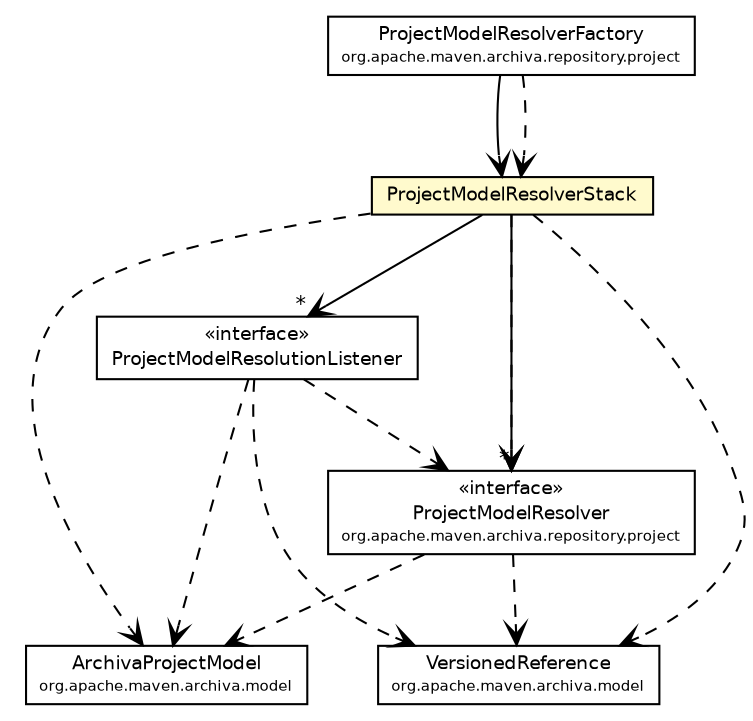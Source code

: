 #!/usr/local/bin/dot
#
# Class diagram 
# Generated by UmlGraph version 4.6 (http://www.spinellis.gr/sw/umlgraph)
#

digraph G {
	edge [fontname="Helvetica",fontsize=10,labelfontname="Helvetica",labelfontsize=10];
	node [fontname="Helvetica",fontsize=10,shape=plaintext];
	// org.apache.maven.archiva.repository.project.ProjectModelResolverFactory
	c71939 [label=<<table border="0" cellborder="1" cellspacing="0" cellpadding="2" port="p" href="../ProjectModelResolverFactory.html">
		<tr><td><table border="0" cellspacing="0" cellpadding="1">
			<tr><td> ProjectModelResolverFactory </td></tr>
			<tr><td><font point-size="7.0"> org.apache.maven.archiva.repository.project </font></td></tr>
		</table></td></tr>
		</table>>, fontname="Helvetica", fontcolor="black", fontsize=9.0];
	// org.apache.maven.archiva.repository.project.ProjectModelResolver
	c71940 [label=<<table border="0" cellborder="1" cellspacing="0" cellpadding="2" port="p" href="../ProjectModelResolver.html">
		<tr><td><table border="0" cellspacing="0" cellpadding="1">
			<tr><td> &laquo;interface&raquo; </td></tr>
			<tr><td> ProjectModelResolver </td></tr>
			<tr><td><font point-size="7.0"> org.apache.maven.archiva.repository.project </font></td></tr>
		</table></td></tr>
		</table>>, fontname="Helvetica", fontcolor="black", fontsize=9.0];
	// org.apache.maven.archiva.repository.project.resolvers.ProjectModelResolverStack
	c71948 [label=<<table border="0" cellborder="1" cellspacing="0" cellpadding="2" port="p" bgcolor="lemonChiffon" href="./ProjectModelResolverStack.html">
		<tr><td><table border="0" cellspacing="0" cellpadding="1">
			<tr><td> ProjectModelResolverStack </td></tr>
		</table></td></tr>
		</table>>, fontname="Helvetica", fontcolor="black", fontsize=9.0];
	// org.apache.maven.archiva.repository.project.resolvers.ProjectModelResolutionListener
	c71949 [label=<<table border="0" cellborder="1" cellspacing="0" cellpadding="2" port="p" href="./ProjectModelResolutionListener.html">
		<tr><td><table border="0" cellspacing="0" cellpadding="1">
			<tr><td> &laquo;interface&raquo; </td></tr>
			<tr><td> ProjectModelResolutionListener </td></tr>
		</table></td></tr>
		</table>>, fontname="Helvetica", fontcolor="black", fontsize=9.0];
	// org.apache.maven.archiva.repository.project.ProjectModelResolverFactory NAVASSOC org.apache.maven.archiva.repository.project.resolvers.ProjectModelResolverStack
	c71939:p -> c71948:p [taillabel="", label="", headlabel="", fontname="Helvetica", fontcolor="black", fontsize=10.0, color="black", arrowhead=open];
	// org.apache.maven.archiva.repository.project.resolvers.ProjectModelResolverStack NAVASSOC org.apache.maven.archiva.repository.project.ProjectModelResolver
	c71948:p -> c71940:p [taillabel="", label="", headlabel="*", fontname="Helvetica", fontcolor="black", fontsize=10.0, color="black", arrowhead=open];
	// org.apache.maven.archiva.repository.project.resolvers.ProjectModelResolverStack NAVASSOC org.apache.maven.archiva.repository.project.resolvers.ProjectModelResolutionListener
	c71948:p -> c71949:p [taillabel="", label="", headlabel="*", fontname="Helvetica", fontcolor="black", fontsize=10.0, color="black", arrowhead=open];
	// org.apache.maven.archiva.repository.project.ProjectModelResolverFactory DEPEND org.apache.maven.archiva.repository.project.resolvers.ProjectModelResolverStack
	c71939:p -> c71948:p [taillabel="", label="", headlabel="", fontname="Helvetica", fontcolor="black", fontsize=10.0, color="black", arrowhead=open, style=dashed];
	// org.apache.maven.archiva.repository.project.ProjectModelResolver DEPEND org.apache.maven.archiva.model.ArchivaProjectModel
	c71940:p -> c72202:p [taillabel="", label="", headlabel="", fontname="Helvetica", fontcolor="black", fontsize=10.0, color="black", arrowhead=open, style=dashed];
	// org.apache.maven.archiva.repository.project.ProjectModelResolver DEPEND org.apache.maven.archiva.model.VersionedReference
	c71940:p -> c72203:p [taillabel="", label="", headlabel="", fontname="Helvetica", fontcolor="black", fontsize=10.0, color="black", arrowhead=open, style=dashed];
	// org.apache.maven.archiva.repository.project.resolvers.ProjectModelResolverStack DEPEND org.apache.maven.archiva.model.ArchivaProjectModel
	c71948:p -> c72202:p [taillabel="", label="", headlabel="", fontname="Helvetica", fontcolor="black", fontsize=10.0, color="black", arrowhead=open, style=dashed];
	// org.apache.maven.archiva.repository.project.resolvers.ProjectModelResolverStack DEPEND org.apache.maven.archiva.repository.project.ProjectModelResolver
	c71948:p -> c71940:p [taillabel="", label="", headlabel="", fontname="Helvetica", fontcolor="black", fontsize=10.0, color="black", arrowhead=open, style=dashed];
	// org.apache.maven.archiva.repository.project.resolvers.ProjectModelResolverStack DEPEND org.apache.maven.archiva.model.VersionedReference
	c71948:p -> c72203:p [taillabel="", label="", headlabel="", fontname="Helvetica", fontcolor="black", fontsize=10.0, color="black", arrowhead=open, style=dashed];
	// org.apache.maven.archiva.repository.project.resolvers.ProjectModelResolutionListener DEPEND org.apache.maven.archiva.model.ArchivaProjectModel
	c71949:p -> c72202:p [taillabel="", label="", headlabel="", fontname="Helvetica", fontcolor="black", fontsize=10.0, color="black", arrowhead=open, style=dashed];
	// org.apache.maven.archiva.repository.project.resolvers.ProjectModelResolutionListener DEPEND org.apache.maven.archiva.repository.project.ProjectModelResolver
	c71949:p -> c71940:p [taillabel="", label="", headlabel="", fontname="Helvetica", fontcolor="black", fontsize=10.0, color="black", arrowhead=open, style=dashed];
	// org.apache.maven.archiva.repository.project.resolvers.ProjectModelResolutionListener DEPEND org.apache.maven.archiva.model.VersionedReference
	c71949:p -> c72203:p [taillabel="", label="", headlabel="", fontname="Helvetica", fontcolor="black", fontsize=10.0, color="black", arrowhead=open, style=dashed];
	// org.apache.maven.archiva.model.VersionedReference
	c72203 [label=<<table border="0" cellborder="1" cellspacing="0" cellpadding="2" port="p" href="http://java.sun.com/j2se/1.4.2/docs/api/org/apache/maven/archiva/model/VersionedReference.html">
		<tr><td><table border="0" cellspacing="0" cellpadding="1">
			<tr><td> VersionedReference </td></tr>
			<tr><td><font point-size="7.0"> org.apache.maven.archiva.model </font></td></tr>
		</table></td></tr>
		</table>>, fontname="Helvetica", fontcolor="black", fontsize=9.0];
	// org.apache.maven.archiva.model.ArchivaProjectModel
	c72202 [label=<<table border="0" cellborder="1" cellspacing="0" cellpadding="2" port="p" href="http://java.sun.com/j2se/1.4.2/docs/api/org/apache/maven/archiva/model/ArchivaProjectModel.html">
		<tr><td><table border="0" cellspacing="0" cellpadding="1">
			<tr><td> ArchivaProjectModel </td></tr>
			<tr><td><font point-size="7.0"> org.apache.maven.archiva.model </font></td></tr>
		</table></td></tr>
		</table>>, fontname="Helvetica", fontcolor="black", fontsize=9.0];
}

